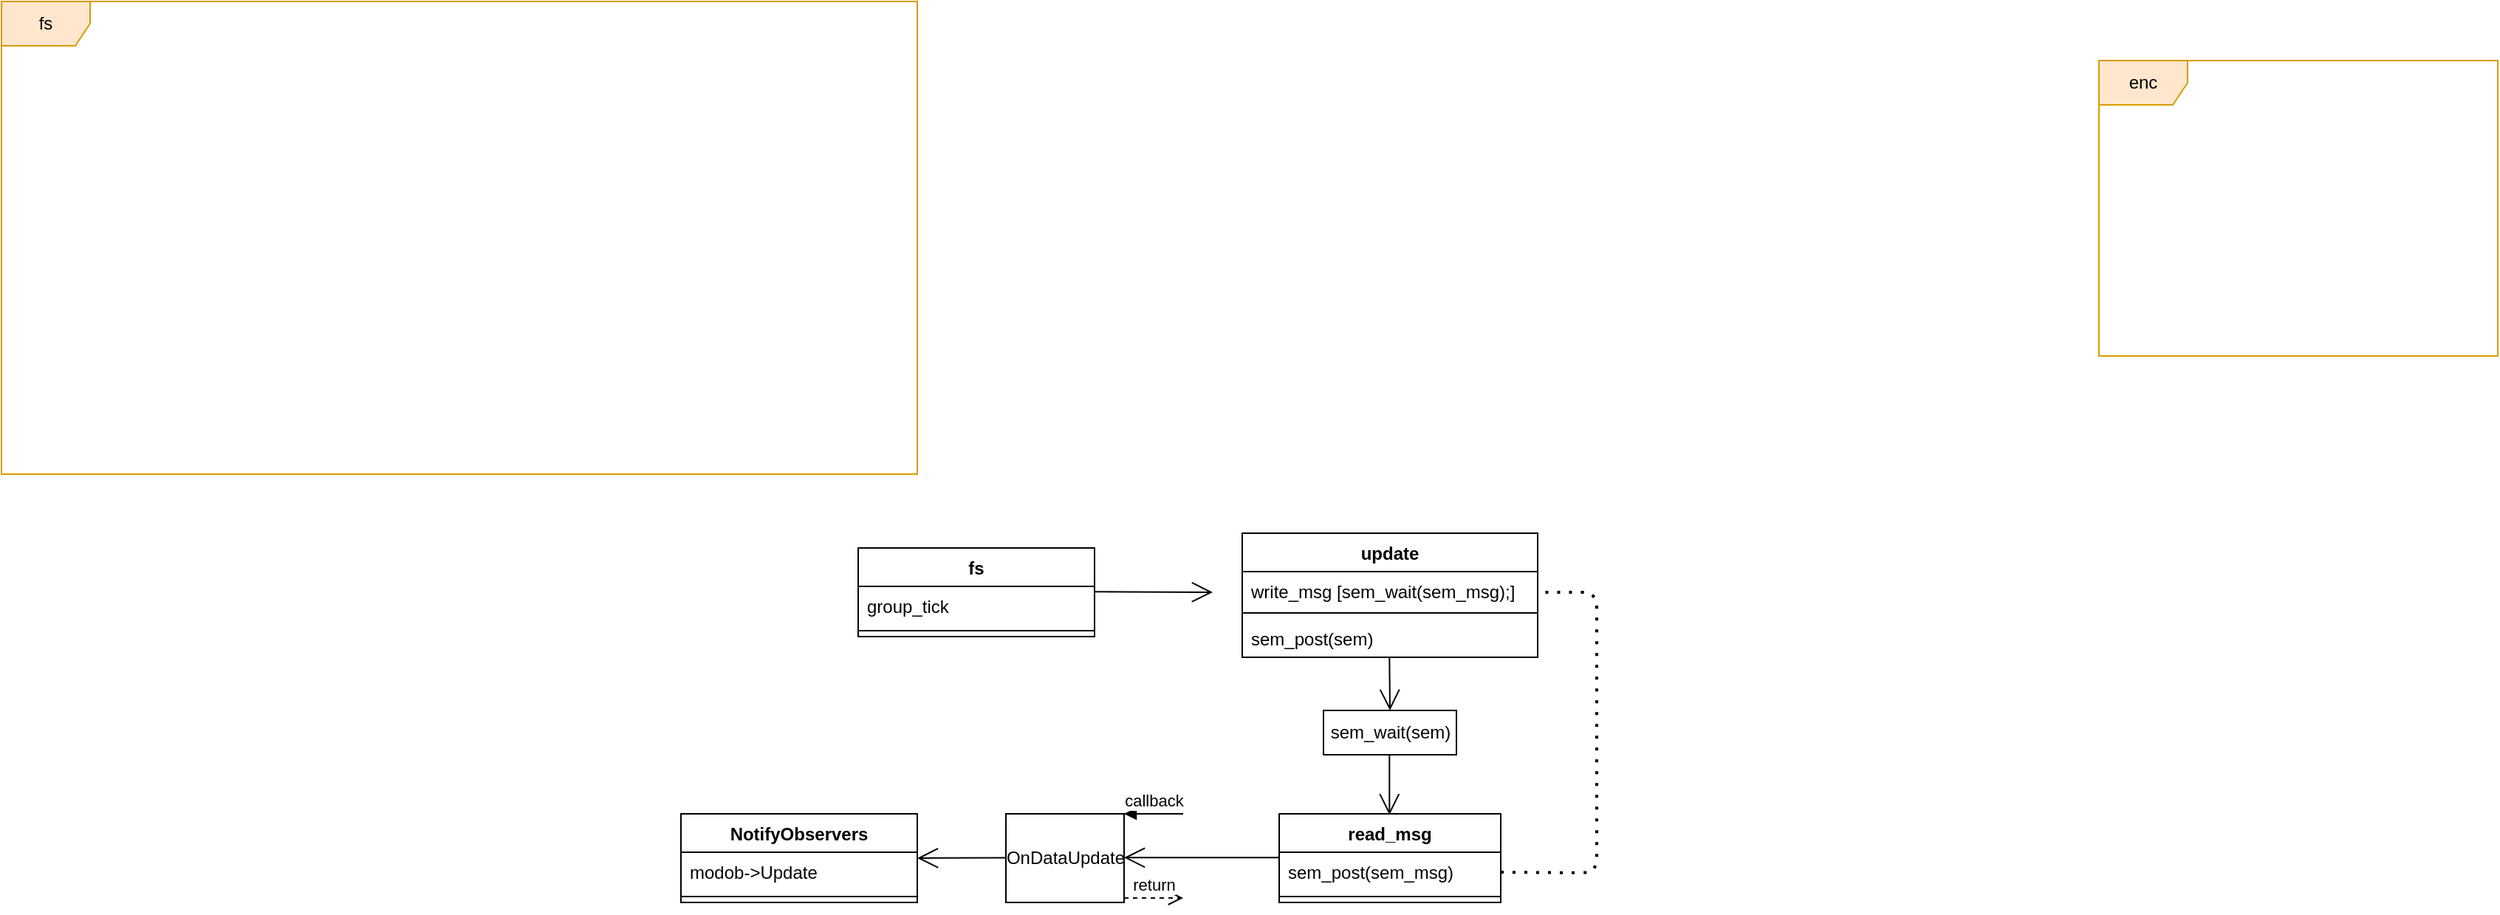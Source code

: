 <mxfile version="14.9.8" type="github">
  <diagram id="C5RBs43oDa-KdzZeNtuy" name="Page-1">
    <mxGraphModel dx="2069" dy="1388" grid="1" gridSize="10" guides="1" tooltips="1" connect="1" arrows="1" fold="1" page="1" pageScale="1" pageWidth="827" pageHeight="1169" math="0" shadow="0">
      <root>
        <mxCell id="WIyWlLk6GJQsqaUBKTNV-0" />
        <mxCell id="WIyWlLk6GJQsqaUBKTNV-1" parent="WIyWlLk6GJQsqaUBKTNV-0" />
        <mxCell id="1Tl8ByBlkeMaJVgosmTW-3" value="&lt;font style=&quot;vertical-align: inherit&quot;&gt;&lt;font style=&quot;vertical-align: inherit&quot;&gt;fs&lt;/font&gt;&lt;/font&gt;" style="shape=umlFrame;whiteSpace=wrap;html=1;fillColor=#ffe6cc;strokeColor=#d79b00;" parent="WIyWlLk6GJQsqaUBKTNV-1" vertex="1">
          <mxGeometry x="-1360" y="-120" width="620" height="320" as="geometry" />
        </mxCell>
        <mxCell id="1Tl8ByBlkeMaJVgosmTW-5" value="&lt;font style=&quot;vertical-align: inherit&quot;&gt;&lt;font style=&quot;vertical-align: inherit&quot;&gt;enc&lt;/font&gt;&lt;/font&gt;" style="shape=umlFrame;whiteSpace=wrap;html=1;fillColor=#ffe6cc;strokeColor=#d79b00;" parent="WIyWlLk6GJQsqaUBKTNV-1" vertex="1">
          <mxGeometry x="60" y="-80" width="270" height="200" as="geometry" />
        </mxCell>
        <mxCell id="1Tl8ByBlkeMaJVgosmTW-48" value="sem_wait(sem)" style="html=1;" parent="WIyWlLk6GJQsqaUBKTNV-1" vertex="1">
          <mxGeometry x="-465" y="360" width="90" height="30" as="geometry" />
        </mxCell>
        <mxCell id="1Tl8ByBlkeMaJVgosmTW-66" value="fs" style="swimlane;fontStyle=1;align=center;verticalAlign=top;childLayout=stackLayout;horizontal=1;startSize=26;horizontalStack=0;resizeParent=1;resizeParentMax=0;resizeLast=0;collapsible=1;marginBottom=0;" parent="WIyWlLk6GJQsqaUBKTNV-1" vertex="1">
          <mxGeometry x="-780" y="250" width="160" height="60" as="geometry">
            <mxRectangle x="-780" y="250" width="40" height="26" as="alternateBounds" />
          </mxGeometry>
        </mxCell>
        <mxCell id="1Tl8ByBlkeMaJVgosmTW-67" value="group_tick" style="text;strokeColor=none;fillColor=none;align=left;verticalAlign=top;spacingLeft=4;spacingRight=4;overflow=hidden;rotatable=0;points=[[0,0.5],[1,0.5]];portConstraint=eastwest;" parent="1Tl8ByBlkeMaJVgosmTW-66" vertex="1">
          <mxGeometry y="26" width="160" height="26" as="geometry" />
        </mxCell>
        <mxCell id="1Tl8ByBlkeMaJVgosmTW-68" value="" style="line;strokeWidth=1;fillColor=none;align=left;verticalAlign=middle;spacingTop=-1;spacingLeft=3;spacingRight=3;rotatable=0;labelPosition=right;points=[];portConstraint=eastwest;" parent="1Tl8ByBlkeMaJVgosmTW-66" vertex="1">
          <mxGeometry y="52" width="160" height="8" as="geometry" />
        </mxCell>
        <mxCell id="1Tl8ByBlkeMaJVgosmTW-71" value="update" style="swimlane;fontStyle=1;align=center;verticalAlign=top;childLayout=stackLayout;horizontal=1;startSize=26;horizontalStack=0;resizeParent=1;resizeParentMax=0;resizeLast=0;collapsible=1;marginBottom=0;" parent="WIyWlLk6GJQsqaUBKTNV-1" vertex="1">
          <mxGeometry x="-520" y="240" width="200" height="84" as="geometry" />
        </mxCell>
        <mxCell id="1Tl8ByBlkeMaJVgosmTW-72" value="write_msg [sem_wait(sem_msg);]" style="text;strokeColor=none;fillColor=none;align=left;verticalAlign=top;spacingLeft=4;spacingRight=4;overflow=hidden;rotatable=0;points=[[0,0.5],[1,0.5]];portConstraint=eastwest;" parent="1Tl8ByBlkeMaJVgosmTW-71" vertex="1">
          <mxGeometry y="26" width="200" height="24" as="geometry" />
        </mxCell>
        <mxCell id="1Tl8ByBlkeMaJVgosmTW-73" value="" style="line;strokeWidth=1;fillColor=none;align=left;verticalAlign=middle;spacingTop=-1;spacingLeft=3;spacingRight=3;rotatable=0;labelPosition=right;points=[];portConstraint=eastwest;" parent="1Tl8ByBlkeMaJVgosmTW-71" vertex="1">
          <mxGeometry y="50" width="200" height="8" as="geometry" />
        </mxCell>
        <mxCell id="1Tl8ByBlkeMaJVgosmTW-74" value="sem_post(sem)" style="text;strokeColor=none;fillColor=none;align=left;verticalAlign=top;spacingLeft=4;spacingRight=4;overflow=hidden;rotatable=0;points=[[0,0.5],[1,0.5]];portConstraint=eastwest;" parent="1Tl8ByBlkeMaJVgosmTW-71" vertex="1">
          <mxGeometry y="58" width="200" height="26" as="geometry" />
        </mxCell>
        <mxCell id="1Tl8ByBlkeMaJVgosmTW-75" value="" style="endArrow=open;endFill=1;endSize=12;html=1;" parent="WIyWlLk6GJQsqaUBKTNV-1" edge="1">
          <mxGeometry width="160" relative="1" as="geometry">
            <mxPoint x="-620" y="279.66" as="sourcePoint" />
            <mxPoint x="-540" y="280" as="targetPoint" />
          </mxGeometry>
        </mxCell>
        <mxCell id="1Tl8ByBlkeMaJVgosmTW-78" value="" style="endArrow=open;endFill=1;endSize=12;html=1;entryX=0.5;entryY=0;entryDx=0;entryDy=0;" parent="WIyWlLk6GJQsqaUBKTNV-1" edge="1">
          <mxGeometry width="160" relative="1" as="geometry">
            <mxPoint x="-420.34" y="390" as="sourcePoint" />
            <mxPoint x="-420.34" y="430.69" as="targetPoint" />
          </mxGeometry>
        </mxCell>
        <mxCell id="1Tl8ByBlkeMaJVgosmTW-79" value="read_msg" style="swimlane;fontStyle=1;align=center;verticalAlign=top;childLayout=stackLayout;horizontal=1;startSize=26;horizontalStack=0;resizeParent=1;resizeParentMax=0;resizeLast=0;collapsible=1;marginBottom=0;" parent="WIyWlLk6GJQsqaUBKTNV-1" vertex="1">
          <mxGeometry x="-495" y="430" width="150" height="60" as="geometry" />
        </mxCell>
        <mxCell id="1Tl8ByBlkeMaJVgosmTW-80" value="sem_post(sem_msg)" style="text;strokeColor=none;fillColor=none;align=left;verticalAlign=top;spacingLeft=4;spacingRight=4;overflow=hidden;rotatable=0;points=[[0,0.5],[1,0.5]];portConstraint=eastwest;" parent="1Tl8ByBlkeMaJVgosmTW-79" vertex="1">
          <mxGeometry y="26" width="150" height="26" as="geometry" />
        </mxCell>
        <mxCell id="1Tl8ByBlkeMaJVgosmTW-81" value="" style="line;strokeWidth=1;fillColor=none;align=left;verticalAlign=middle;spacingTop=-1;spacingLeft=3;spacingRight=3;rotatable=0;labelPosition=right;points=[];portConstraint=eastwest;" parent="1Tl8ByBlkeMaJVgosmTW-79" vertex="1">
          <mxGeometry y="52" width="150" height="8" as="geometry" />
        </mxCell>
        <mxCell id="1Tl8ByBlkeMaJVgosmTW-83" value="" style="endArrow=open;endFill=1;endSize=12;html=1;" parent="WIyWlLk6GJQsqaUBKTNV-1" edge="1">
          <mxGeometry width="160" relative="1" as="geometry">
            <mxPoint x="-420.34" y="324.0" as="sourcePoint" />
            <mxPoint x="-420" y="360" as="targetPoint" />
          </mxGeometry>
        </mxCell>
        <mxCell id="1Tl8ByBlkeMaJVgosmTW-91" value="" style="endArrow=open;endFill=1;endSize=12;html=1;" parent="WIyWlLk6GJQsqaUBKTNV-1" target="1Tl8ByBlkeMaJVgosmTW-92" edge="1">
          <mxGeometry width="160" relative="1" as="geometry">
            <mxPoint x="-495" y="459.66" as="sourcePoint" />
            <mxPoint x="-575" y="460" as="targetPoint" />
          </mxGeometry>
        </mxCell>
        <mxCell id="1Tl8ByBlkeMaJVgosmTW-92" value="OnDataUpdate" style="html=1;points=[];perimeter=orthogonalPerimeter;" parent="WIyWlLk6GJQsqaUBKTNV-1" vertex="1">
          <mxGeometry x="-680" y="430" width="80" height="60" as="geometry" />
        </mxCell>
        <mxCell id="1Tl8ByBlkeMaJVgosmTW-93" value="callback" style="html=1;verticalAlign=bottom;endArrow=block;entryX=1;entryY=0;" parent="WIyWlLk6GJQsqaUBKTNV-1" target="1Tl8ByBlkeMaJVgosmTW-92" edge="1">
          <mxGeometry relative="1" as="geometry">
            <mxPoint x="-560" y="430" as="sourcePoint" />
          </mxGeometry>
        </mxCell>
        <mxCell id="1Tl8ByBlkeMaJVgosmTW-94" value="return" style="html=1;verticalAlign=bottom;endArrow=open;dashed=1;endSize=8;exitX=1;exitY=0.95;" parent="WIyWlLk6GJQsqaUBKTNV-1" source="1Tl8ByBlkeMaJVgosmTW-92" edge="1">
          <mxGeometry relative="1" as="geometry">
            <mxPoint x="-560" y="487" as="targetPoint" />
          </mxGeometry>
        </mxCell>
        <mxCell id="1Tl8ByBlkeMaJVgosmTW-95" value="NotifyObservers" style="swimlane;fontStyle=1;align=center;verticalAlign=top;childLayout=stackLayout;horizontal=1;startSize=26;horizontalStack=0;resizeParent=1;resizeParentMax=0;resizeLast=0;collapsible=1;marginBottom=0;" parent="WIyWlLk6GJQsqaUBKTNV-1" vertex="1">
          <mxGeometry x="-900" y="430" width="160" height="60" as="geometry" />
        </mxCell>
        <mxCell id="1Tl8ByBlkeMaJVgosmTW-96" value="modob-&gt;Update" style="text;strokeColor=none;fillColor=none;align=left;verticalAlign=top;spacingLeft=4;spacingRight=4;overflow=hidden;rotatable=0;points=[[0,0.5],[1,0.5]];portConstraint=eastwest;" parent="1Tl8ByBlkeMaJVgosmTW-95" vertex="1">
          <mxGeometry y="26" width="160" height="26" as="geometry" />
        </mxCell>
        <mxCell id="1Tl8ByBlkeMaJVgosmTW-97" value="" style="line;strokeWidth=1;fillColor=none;align=left;verticalAlign=middle;spacingTop=-1;spacingLeft=3;spacingRight=3;rotatable=0;labelPosition=right;points=[];portConstraint=eastwest;" parent="1Tl8ByBlkeMaJVgosmTW-95" vertex="1">
          <mxGeometry y="52" width="160" height="8" as="geometry" />
        </mxCell>
        <mxCell id="1Tl8ByBlkeMaJVgosmTW-99" value="" style="endArrow=open;endFill=1;endSize=12;html=1;" parent="WIyWlLk6GJQsqaUBKTNV-1" edge="1">
          <mxGeometry width="160" relative="1" as="geometry">
            <mxPoint x="-680" y="459.71" as="sourcePoint" />
            <mxPoint x="-740" y="460" as="targetPoint" />
          </mxGeometry>
        </mxCell>
        <mxCell id="T1QnQKHDu_TPvFIYAh2K-0" value="" style="endArrow=none;dashed=1;html=1;dashPattern=1 3;strokeWidth=2;" edge="1" parent="WIyWlLk6GJQsqaUBKTNV-1" source="1Tl8ByBlkeMaJVgosmTW-80">
          <mxGeometry width="50" height="50" relative="1" as="geometry">
            <mxPoint x="-330" y="470" as="sourcePoint" />
            <mxPoint x="-320" y="280" as="targetPoint" />
            <Array as="points">
              <mxPoint x="-280" y="470" />
              <mxPoint x="-280" y="280" />
            </Array>
          </mxGeometry>
        </mxCell>
      </root>
    </mxGraphModel>
  </diagram>
</mxfile>
